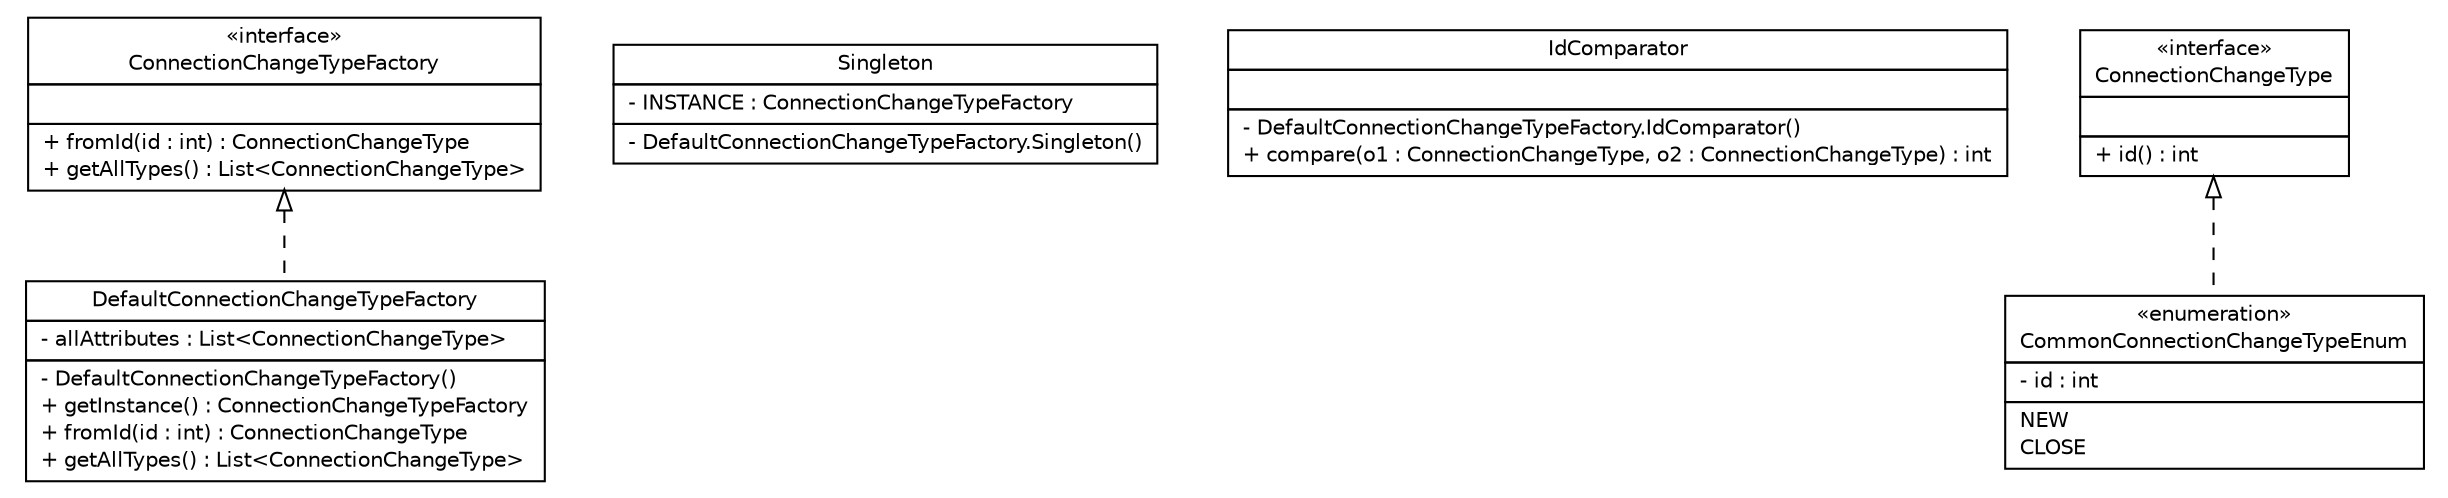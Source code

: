 #!/usr/local/bin/dot
#
# Class diagram 
# Generated by UMLGraph version R5_6 (http://www.umlgraph.org/)
#

digraph G {
	edge [fontname="Helvetica",fontsize=10,labelfontname="Helvetica",labelfontsize=10];
	node [fontname="Helvetica",fontsize=10,shape=plaintext];
	nodesep=0.25;
	ranksep=0.5;
	// de.hsbremen.tc.tnc.tnccs.client.enums.DefaultConnectionChangeTypeFactory
	c4284 [label=<<table title="de.hsbremen.tc.tnc.tnccs.client.enums.DefaultConnectionChangeTypeFactory" border="0" cellborder="1" cellspacing="0" cellpadding="2" port="p" href="./DefaultConnectionChangeTypeFactory.html">
		<tr><td><table border="0" cellspacing="0" cellpadding="1">
<tr><td align="center" balign="center"> DefaultConnectionChangeTypeFactory </td></tr>
		</table></td></tr>
		<tr><td><table border="0" cellspacing="0" cellpadding="1">
<tr><td align="left" balign="left"> - allAttributes : List&lt;ConnectionChangeType&gt; </td></tr>
		</table></td></tr>
		<tr><td><table border="0" cellspacing="0" cellpadding="1">
<tr><td align="left" balign="left"> - DefaultConnectionChangeTypeFactory() </td></tr>
<tr><td align="left" balign="left"> + getInstance() : ConnectionChangeTypeFactory </td></tr>
<tr><td align="left" balign="left"> + fromId(id : int) : ConnectionChangeType </td></tr>
<tr><td align="left" balign="left"> + getAllTypes() : List&lt;ConnectionChangeType&gt; </td></tr>
		</table></td></tr>
		</table>>, URL="./DefaultConnectionChangeTypeFactory.html", fontname="Helvetica", fontcolor="black", fontsize=10.0];
	// de.hsbremen.tc.tnc.tnccs.client.enums.DefaultConnectionChangeTypeFactory.Singleton
	c4285 [label=<<table title="de.hsbremen.tc.tnc.tnccs.client.enums.DefaultConnectionChangeTypeFactory.Singleton" border="0" cellborder="1" cellspacing="0" cellpadding="2" port="p" href="./DefaultConnectionChangeTypeFactory.Singleton.html">
		<tr><td><table border="0" cellspacing="0" cellpadding="1">
<tr><td align="center" balign="center"> Singleton </td></tr>
		</table></td></tr>
		<tr><td><table border="0" cellspacing="0" cellpadding="1">
<tr><td align="left" balign="left"> - INSTANCE : ConnectionChangeTypeFactory </td></tr>
		</table></td></tr>
		<tr><td><table border="0" cellspacing="0" cellpadding="1">
<tr><td align="left" balign="left"> - DefaultConnectionChangeTypeFactory.Singleton() </td></tr>
		</table></td></tr>
		</table>>, URL="./DefaultConnectionChangeTypeFactory.Singleton.html", fontname="Helvetica", fontcolor="black", fontsize=10.0];
	// de.hsbremen.tc.tnc.tnccs.client.enums.DefaultConnectionChangeTypeFactory.IdComparator
	c4286 [label=<<table title="de.hsbremen.tc.tnc.tnccs.client.enums.DefaultConnectionChangeTypeFactory.IdComparator" border="0" cellborder="1" cellspacing="0" cellpadding="2" port="p" href="./DefaultConnectionChangeTypeFactory.IdComparator.html">
		<tr><td><table border="0" cellspacing="0" cellpadding="1">
<tr><td align="center" balign="center"> IdComparator </td></tr>
		</table></td></tr>
		<tr><td><table border="0" cellspacing="0" cellpadding="1">
<tr><td align="left" balign="left">  </td></tr>
		</table></td></tr>
		<tr><td><table border="0" cellspacing="0" cellpadding="1">
<tr><td align="left" balign="left"> - DefaultConnectionChangeTypeFactory.IdComparator() </td></tr>
<tr><td align="left" balign="left"> + compare(o1 : ConnectionChangeType, o2 : ConnectionChangeType) : int </td></tr>
		</table></td></tr>
		</table>>, URL="./DefaultConnectionChangeTypeFactory.IdComparator.html", fontname="Helvetica", fontcolor="black", fontsize=10.0];
	// de.hsbremen.tc.tnc.tnccs.client.enums.ConnectionChangeType
	c4287 [label=<<table title="de.hsbremen.tc.tnc.tnccs.client.enums.ConnectionChangeType" border="0" cellborder="1" cellspacing="0" cellpadding="2" port="p" href="./ConnectionChangeType.html">
		<tr><td><table border="0" cellspacing="0" cellpadding="1">
<tr><td align="center" balign="center"> &#171;interface&#187; </td></tr>
<tr><td align="center" balign="center"> ConnectionChangeType </td></tr>
		</table></td></tr>
		<tr><td><table border="0" cellspacing="0" cellpadding="1">
<tr><td align="left" balign="left">  </td></tr>
		</table></td></tr>
		<tr><td><table border="0" cellspacing="0" cellpadding="1">
<tr><td align="left" balign="left"> + id() : int </td></tr>
		</table></td></tr>
		</table>>, URL="./ConnectionChangeType.html", fontname="Helvetica", fontcolor="black", fontsize=10.0];
	// de.hsbremen.tc.tnc.tnccs.client.enums.CommonConnectionChangeTypeEnum
	c4288 [label=<<table title="de.hsbremen.tc.tnc.tnccs.client.enums.CommonConnectionChangeTypeEnum" border="0" cellborder="1" cellspacing="0" cellpadding="2" port="p" href="./CommonConnectionChangeTypeEnum.html">
		<tr><td><table border="0" cellspacing="0" cellpadding="1">
<tr><td align="center" balign="center"> &#171;enumeration&#187; </td></tr>
<tr><td align="center" balign="center"> CommonConnectionChangeTypeEnum </td></tr>
		</table></td></tr>
		<tr><td><table border="0" cellspacing="0" cellpadding="1">
<tr><td align="left" balign="left"> - id : int </td></tr>
		</table></td></tr>
		<tr><td><table border="0" cellspacing="0" cellpadding="1">
<tr><td align="left" balign="left"> NEW </td></tr>
<tr><td align="left" balign="left"> CLOSE </td></tr>
		</table></td></tr>
		</table>>, URL="./CommonConnectionChangeTypeEnum.html", fontname="Helvetica", fontcolor="black", fontsize=10.0];
	// de.hsbremen.tc.tnc.tnccs.client.enums.ConnectionChangeTypeFactory
	c4289 [label=<<table title="de.hsbremen.tc.tnc.tnccs.client.enums.ConnectionChangeTypeFactory" border="0" cellborder="1" cellspacing="0" cellpadding="2" port="p" href="./ConnectionChangeTypeFactory.html">
		<tr><td><table border="0" cellspacing="0" cellpadding="1">
<tr><td align="center" balign="center"> &#171;interface&#187; </td></tr>
<tr><td align="center" balign="center"> ConnectionChangeTypeFactory </td></tr>
		</table></td></tr>
		<tr><td><table border="0" cellspacing="0" cellpadding="1">
<tr><td align="left" balign="left">  </td></tr>
		</table></td></tr>
		<tr><td><table border="0" cellspacing="0" cellpadding="1">
<tr><td align="left" balign="left"> + fromId(id : int) : ConnectionChangeType </td></tr>
<tr><td align="left" balign="left"> + getAllTypes() : List&lt;ConnectionChangeType&gt; </td></tr>
		</table></td></tr>
		</table>>, URL="./ConnectionChangeTypeFactory.html", fontname="Helvetica", fontcolor="black", fontsize=10.0];
	//de.hsbremen.tc.tnc.tnccs.client.enums.DefaultConnectionChangeTypeFactory implements de.hsbremen.tc.tnc.tnccs.client.enums.ConnectionChangeTypeFactory
	c4289:p -> c4284:p [dir=back,arrowtail=empty,style=dashed];
	//de.hsbremen.tc.tnc.tnccs.client.enums.CommonConnectionChangeTypeEnum implements de.hsbremen.tc.tnc.tnccs.client.enums.ConnectionChangeType
	c4287:p -> c4288:p [dir=back,arrowtail=empty,style=dashed];
}

